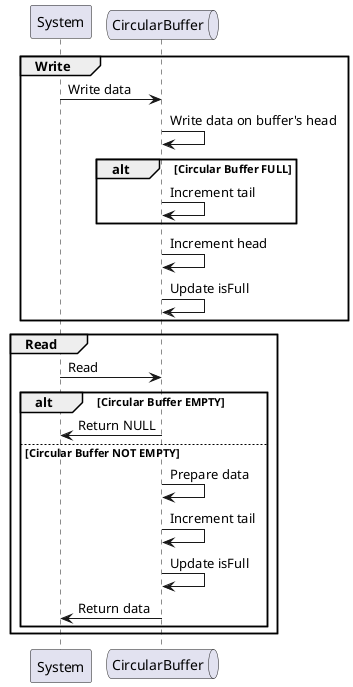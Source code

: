@startuml CircularBuffer_Access_Sequence

participant System as s
queue       CircularBuffer as c

group Write
    s -> c : Write data
    c -> c : Write data on buffer's head
    alt Circular Buffer FULL
        c -> c : Increment tail
    end
    c -> c : Increment head
    c -> c : Update isFull
end

group Read
    s -> c : Read
    alt Circular Buffer EMPTY
        c -> s: Return NULL
    else Circular Buffer NOT EMPTY
        c -> c : Prepare data
        c -> c : Increment tail
        c -> c : Update isFull
        c -> s : Return data
    end
end

@enduml
